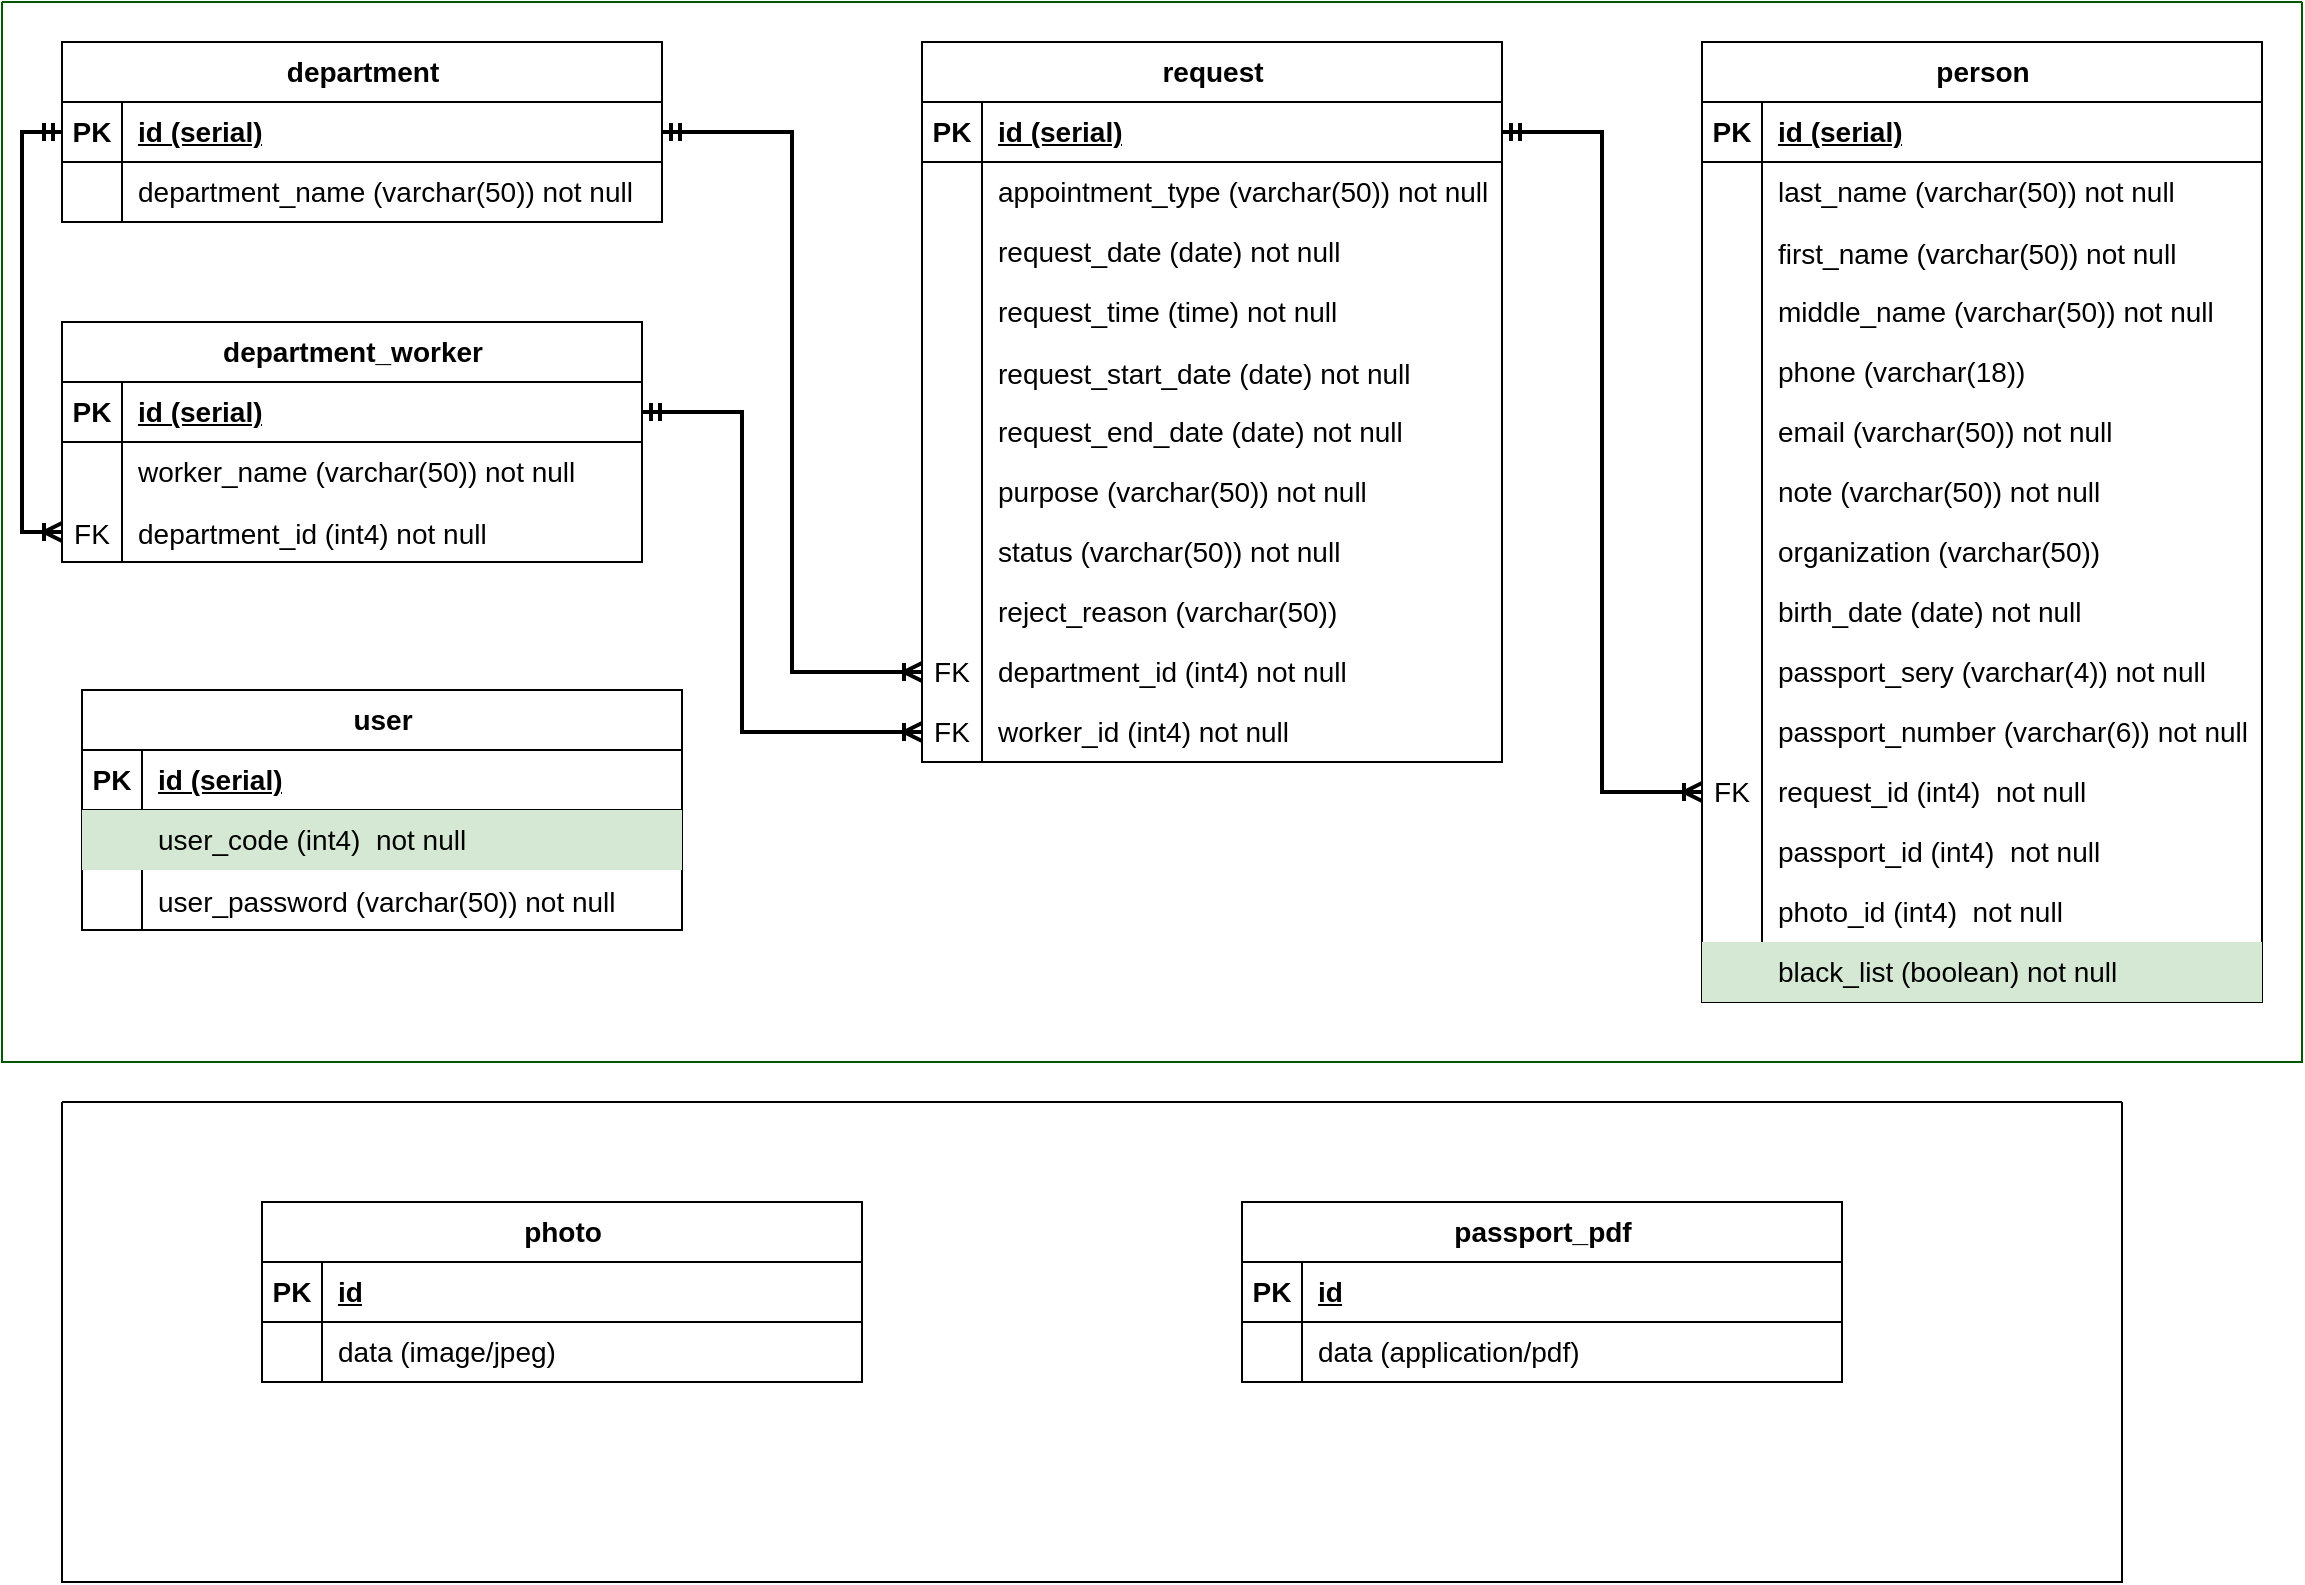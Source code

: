 <mxfile version="27.0.2">
  <diagram name="Страница — 1" id="E4Tfl_cZ5cQZEtXkLllU">
    <mxGraphModel dx="3750" dy="763" grid="1" gridSize="10" guides="1" tooltips="1" connect="1" arrows="1" fold="1" page="1" pageScale="1" pageWidth="1169" pageHeight="827" math="0" shadow="0">
      <root>
        <mxCell id="0" />
        <mxCell id="1" parent="0" />
        <mxCell id="SEV8VFRl0ONZieU_gucn-11" value="department_worker" style="shape=table;startSize=30;container=1;collapsible=1;childLayout=tableLayout;fixedRows=1;rowLines=0;fontStyle=1;align=center;resizeLast=1;html=1;fontSize=14;" parent="1" vertex="1">
          <mxGeometry x="-2300" y="170" width="290" height="120" as="geometry" />
        </mxCell>
        <mxCell id="SEV8VFRl0ONZieU_gucn-12" value="" style="shape=tableRow;horizontal=0;startSize=0;swimlaneHead=0;swimlaneBody=0;fillColor=none;collapsible=0;dropTarget=0;points=[[0,0.5],[1,0.5]];portConstraint=eastwest;top=0;left=0;right=0;bottom=1;fontSize=14;" parent="SEV8VFRl0ONZieU_gucn-11" vertex="1">
          <mxGeometry y="30" width="290" height="30" as="geometry" />
        </mxCell>
        <mxCell id="SEV8VFRl0ONZieU_gucn-13" value="PK" style="shape=partialRectangle;connectable=0;fillColor=none;top=0;left=0;bottom=0;right=0;fontStyle=1;overflow=hidden;whiteSpace=wrap;html=1;fontSize=14;" parent="SEV8VFRl0ONZieU_gucn-12" vertex="1">
          <mxGeometry width="30" height="30" as="geometry">
            <mxRectangle width="30" height="30" as="alternateBounds" />
          </mxGeometry>
        </mxCell>
        <mxCell id="SEV8VFRl0ONZieU_gucn-14" value="id (serial)" style="shape=partialRectangle;connectable=0;fillColor=none;top=0;left=0;bottom=0;right=0;align=left;spacingLeft=6;fontStyle=5;overflow=hidden;whiteSpace=wrap;html=1;fontSize=14;" parent="SEV8VFRl0ONZieU_gucn-12" vertex="1">
          <mxGeometry x="30" width="260" height="30" as="geometry">
            <mxRectangle width="260" height="30" as="alternateBounds" />
          </mxGeometry>
        </mxCell>
        <mxCell id="SEV8VFRl0ONZieU_gucn-15" value="" style="shape=tableRow;horizontal=0;startSize=0;swimlaneHead=0;swimlaneBody=0;fillColor=none;collapsible=0;dropTarget=0;points=[[0,0.5],[1,0.5]];portConstraint=eastwest;top=0;left=0;right=0;bottom=0;fontSize=14;" parent="SEV8VFRl0ONZieU_gucn-11" vertex="1">
          <mxGeometry y="60" width="290" height="30" as="geometry" />
        </mxCell>
        <mxCell id="SEV8VFRl0ONZieU_gucn-16" value="" style="shape=partialRectangle;connectable=0;fillColor=none;top=0;left=0;bottom=0;right=0;editable=1;overflow=hidden;whiteSpace=wrap;html=1;fontSize=14;" parent="SEV8VFRl0ONZieU_gucn-15" vertex="1">
          <mxGeometry width="30" height="30" as="geometry">
            <mxRectangle width="30" height="30" as="alternateBounds" />
          </mxGeometry>
        </mxCell>
        <mxCell id="SEV8VFRl0ONZieU_gucn-17" value="worker_name (varchar(50)) not null" style="shape=partialRectangle;connectable=0;fillColor=none;top=0;left=0;bottom=0;right=0;align=left;spacingLeft=6;overflow=hidden;whiteSpace=wrap;html=1;fontSize=14;" parent="SEV8VFRl0ONZieU_gucn-15" vertex="1">
          <mxGeometry x="30" width="260" height="30" as="geometry">
            <mxRectangle width="260" height="30" as="alternateBounds" />
          </mxGeometry>
        </mxCell>
        <mxCell id="SEV8VFRl0ONZieU_gucn-18" value="" style="shape=tableRow;horizontal=0;startSize=0;swimlaneHead=0;swimlaneBody=0;fillColor=none;collapsible=0;dropTarget=0;points=[[0,0.5],[1,0.5]];portConstraint=eastwest;top=0;left=0;right=0;bottom=0;fontSize=14;" parent="SEV8VFRl0ONZieU_gucn-11" vertex="1">
          <mxGeometry y="90" width="290" height="30" as="geometry" />
        </mxCell>
        <mxCell id="SEV8VFRl0ONZieU_gucn-19" value="FK" style="shape=partialRectangle;connectable=0;fillColor=none;top=0;left=0;bottom=0;right=0;editable=1;overflow=hidden;fontSize=14;" parent="SEV8VFRl0ONZieU_gucn-18" vertex="1">
          <mxGeometry width="30" height="30" as="geometry">
            <mxRectangle width="30" height="30" as="alternateBounds" />
          </mxGeometry>
        </mxCell>
        <mxCell id="SEV8VFRl0ONZieU_gucn-20" value="department_id (int4) not null" style="shape=partialRectangle;connectable=0;fillColor=none;top=0;left=0;bottom=0;right=0;align=left;spacingLeft=6;overflow=hidden;fontSize=14;" parent="SEV8VFRl0ONZieU_gucn-18" vertex="1">
          <mxGeometry x="30" width="260" height="30" as="geometry">
            <mxRectangle width="260" height="30" as="alternateBounds" />
          </mxGeometry>
        </mxCell>
        <mxCell id="SEV8VFRl0ONZieU_gucn-36" value="department" style="shape=table;startSize=30;container=1;collapsible=1;childLayout=tableLayout;fixedRows=1;rowLines=0;fontStyle=1;align=center;resizeLast=1;html=1;fontSize=14;" parent="1" vertex="1">
          <mxGeometry x="-2300" y="30" width="300" height="90" as="geometry" />
        </mxCell>
        <mxCell id="SEV8VFRl0ONZieU_gucn-37" value="" style="shape=tableRow;horizontal=0;startSize=0;swimlaneHead=0;swimlaneBody=0;fillColor=none;collapsible=0;dropTarget=0;points=[[0,0.5],[1,0.5]];portConstraint=eastwest;top=0;left=0;right=0;bottom=1;fontSize=14;" parent="SEV8VFRl0ONZieU_gucn-36" vertex="1">
          <mxGeometry y="30" width="300" height="30" as="geometry" />
        </mxCell>
        <mxCell id="SEV8VFRl0ONZieU_gucn-38" value="PK" style="shape=partialRectangle;connectable=0;fillColor=none;top=0;left=0;bottom=0;right=0;fontStyle=1;overflow=hidden;whiteSpace=wrap;html=1;fontSize=14;" parent="SEV8VFRl0ONZieU_gucn-37" vertex="1">
          <mxGeometry width="30" height="30" as="geometry">
            <mxRectangle width="30" height="30" as="alternateBounds" />
          </mxGeometry>
        </mxCell>
        <mxCell id="SEV8VFRl0ONZieU_gucn-39" value="id (serial)" style="shape=partialRectangle;connectable=0;fillColor=none;top=0;left=0;bottom=0;right=0;align=left;spacingLeft=6;fontStyle=5;overflow=hidden;whiteSpace=wrap;html=1;fontSize=14;" parent="SEV8VFRl0ONZieU_gucn-37" vertex="1">
          <mxGeometry x="30" width="270" height="30" as="geometry">
            <mxRectangle width="270" height="30" as="alternateBounds" />
          </mxGeometry>
        </mxCell>
        <mxCell id="SEV8VFRl0ONZieU_gucn-40" value="" style="shape=tableRow;horizontal=0;startSize=0;swimlaneHead=0;swimlaneBody=0;fillColor=none;collapsible=0;dropTarget=0;points=[[0,0.5],[1,0.5]];portConstraint=eastwest;top=0;left=0;right=0;bottom=0;fontSize=14;" parent="SEV8VFRl0ONZieU_gucn-36" vertex="1">
          <mxGeometry y="60" width="300" height="30" as="geometry" />
        </mxCell>
        <mxCell id="SEV8VFRl0ONZieU_gucn-41" value="" style="shape=partialRectangle;connectable=0;fillColor=none;top=0;left=0;bottom=0;right=0;editable=1;overflow=hidden;whiteSpace=wrap;html=1;fontSize=14;" parent="SEV8VFRl0ONZieU_gucn-40" vertex="1">
          <mxGeometry width="30" height="30" as="geometry">
            <mxRectangle width="30" height="30" as="alternateBounds" />
          </mxGeometry>
        </mxCell>
        <mxCell id="SEV8VFRl0ONZieU_gucn-42" value="department_name (varchar(50)) not null&amp;nbsp;" style="shape=partialRectangle;connectable=0;fillColor=none;top=0;left=0;bottom=0;right=0;align=left;spacingLeft=6;overflow=hidden;whiteSpace=wrap;html=1;fontSize=14;" parent="SEV8VFRl0ONZieU_gucn-40" vertex="1">
          <mxGeometry x="30" width="270" height="30" as="geometry">
            <mxRectangle width="270" height="30" as="alternateBounds" />
          </mxGeometry>
        </mxCell>
        <mxCell id="SEV8VFRl0ONZieU_gucn-61" value="person" style="shape=table;startSize=30;container=1;collapsible=1;childLayout=tableLayout;fixedRows=1;rowLines=0;fontStyle=1;align=center;resizeLast=1;html=1;fontSize=14;" parent="1" vertex="1">
          <mxGeometry x="-1480" y="30" width="280" height="480" as="geometry" />
        </mxCell>
        <mxCell id="SEV8VFRl0ONZieU_gucn-62" value="" style="shape=tableRow;horizontal=0;startSize=0;swimlaneHead=0;swimlaneBody=0;fillColor=none;collapsible=0;dropTarget=0;points=[[0,0.5],[1,0.5]];portConstraint=eastwest;top=0;left=0;right=0;bottom=1;fontSize=14;" parent="SEV8VFRl0ONZieU_gucn-61" vertex="1">
          <mxGeometry y="30" width="280" height="30" as="geometry" />
        </mxCell>
        <mxCell id="SEV8VFRl0ONZieU_gucn-63" value="PK" style="shape=partialRectangle;connectable=0;fillColor=none;top=0;left=0;bottom=0;right=0;fontStyle=1;overflow=hidden;whiteSpace=wrap;html=1;fontSize=14;" parent="SEV8VFRl0ONZieU_gucn-62" vertex="1">
          <mxGeometry width="30" height="30" as="geometry">
            <mxRectangle width="30" height="30" as="alternateBounds" />
          </mxGeometry>
        </mxCell>
        <mxCell id="SEV8VFRl0ONZieU_gucn-64" value="id (serial)" style="shape=partialRectangle;connectable=0;fillColor=none;top=0;left=0;bottom=0;right=0;align=left;spacingLeft=6;fontStyle=5;overflow=hidden;whiteSpace=wrap;html=1;fontSize=14;" parent="SEV8VFRl0ONZieU_gucn-62" vertex="1">
          <mxGeometry x="30" width="250" height="30" as="geometry">
            <mxRectangle width="250" height="30" as="alternateBounds" />
          </mxGeometry>
        </mxCell>
        <mxCell id="SEV8VFRl0ONZieU_gucn-65" value="" style="shape=tableRow;horizontal=0;startSize=0;swimlaneHead=0;swimlaneBody=0;fillColor=none;collapsible=0;dropTarget=0;points=[[0,0.5],[1,0.5]];portConstraint=eastwest;top=0;left=0;right=0;bottom=0;fontSize=14;" parent="SEV8VFRl0ONZieU_gucn-61" vertex="1">
          <mxGeometry y="60" width="280" height="30" as="geometry" />
        </mxCell>
        <mxCell id="SEV8VFRl0ONZieU_gucn-66" value="" style="shape=partialRectangle;connectable=0;fillColor=none;top=0;left=0;bottom=0;right=0;editable=1;overflow=hidden;whiteSpace=wrap;html=1;fontSize=14;" parent="SEV8VFRl0ONZieU_gucn-65" vertex="1">
          <mxGeometry width="30" height="30" as="geometry">
            <mxRectangle width="30" height="30" as="alternateBounds" />
          </mxGeometry>
        </mxCell>
        <mxCell id="SEV8VFRl0ONZieU_gucn-67" value="last_name (varchar(50)) not null" style="shape=partialRectangle;connectable=0;fillColor=none;top=0;left=0;bottom=0;right=0;align=left;spacingLeft=6;overflow=hidden;whiteSpace=wrap;html=1;fontSize=14;" parent="SEV8VFRl0ONZieU_gucn-65" vertex="1">
          <mxGeometry x="30" width="250" height="30" as="geometry">
            <mxRectangle width="250" height="30" as="alternateBounds" />
          </mxGeometry>
        </mxCell>
        <mxCell id="SEV8VFRl0ONZieU_gucn-68" value="" style="shape=tableRow;horizontal=0;startSize=0;swimlaneHead=0;swimlaneBody=0;fillColor=none;collapsible=0;dropTarget=0;points=[[0,0.5],[1,0.5]];portConstraint=eastwest;top=0;left=0;right=0;bottom=0;fontSize=14;" parent="SEV8VFRl0ONZieU_gucn-61" vertex="1">
          <mxGeometry y="90" width="280" height="30" as="geometry" />
        </mxCell>
        <mxCell id="SEV8VFRl0ONZieU_gucn-69" value="" style="shape=partialRectangle;connectable=0;fillColor=none;top=0;left=0;bottom=0;right=0;editable=1;overflow=hidden;fontSize=14;" parent="SEV8VFRl0ONZieU_gucn-68" vertex="1">
          <mxGeometry width="30" height="30" as="geometry">
            <mxRectangle width="30" height="30" as="alternateBounds" />
          </mxGeometry>
        </mxCell>
        <mxCell id="SEV8VFRl0ONZieU_gucn-70" value="first_name (varchar(50)) not null" style="shape=partialRectangle;connectable=0;fillColor=none;top=0;left=0;bottom=0;right=0;align=left;spacingLeft=6;overflow=hidden;fontSize=14;" parent="SEV8VFRl0ONZieU_gucn-68" vertex="1">
          <mxGeometry x="30" width="250" height="30" as="geometry">
            <mxRectangle width="250" height="30" as="alternateBounds" />
          </mxGeometry>
        </mxCell>
        <mxCell id="SEV8VFRl0ONZieU_gucn-72" value="" style="shape=tableRow;horizontal=0;startSize=0;swimlaneHead=0;swimlaneBody=0;fillColor=none;collapsible=0;dropTarget=0;points=[[0,0.5],[1,0.5]];portConstraint=eastwest;top=0;left=0;right=0;bottom=0;fontSize=14;" parent="SEV8VFRl0ONZieU_gucn-61" vertex="1">
          <mxGeometry y="120" width="280" height="30" as="geometry" />
        </mxCell>
        <mxCell id="SEV8VFRl0ONZieU_gucn-73" value="" style="shape=partialRectangle;connectable=0;fillColor=none;top=0;left=0;bottom=0;right=0;fontStyle=0;overflow=hidden;whiteSpace=wrap;html=1;fontSize=14;" parent="SEV8VFRl0ONZieU_gucn-72" vertex="1">
          <mxGeometry width="30" height="30" as="geometry">
            <mxRectangle width="30" height="30" as="alternateBounds" />
          </mxGeometry>
        </mxCell>
        <mxCell id="SEV8VFRl0ONZieU_gucn-74" value="middle_name (varchar(50))&amp;nbsp;not null" style="shape=partialRectangle;connectable=0;fillColor=none;top=0;left=0;bottom=0;right=0;align=left;spacingLeft=6;fontStyle=0;overflow=hidden;whiteSpace=wrap;html=1;fontSize=14;" parent="SEV8VFRl0ONZieU_gucn-72" vertex="1">
          <mxGeometry x="30" width="250" height="30" as="geometry">
            <mxRectangle width="250" height="30" as="alternateBounds" />
          </mxGeometry>
        </mxCell>
        <mxCell id="SEV8VFRl0ONZieU_gucn-80" value="" style="shape=tableRow;horizontal=0;startSize=0;swimlaneHead=0;swimlaneBody=0;fillColor=none;collapsible=0;dropTarget=0;points=[[0,0.5],[1,0.5]];portConstraint=eastwest;top=0;left=0;right=0;bottom=0;fontSize=14;" parent="SEV8VFRl0ONZieU_gucn-61" vertex="1">
          <mxGeometry y="150" width="280" height="30" as="geometry" />
        </mxCell>
        <mxCell id="SEV8VFRl0ONZieU_gucn-81" value="" style="shape=partialRectangle;connectable=0;fillColor=none;top=0;left=0;bottom=0;right=0;fontStyle=0;overflow=hidden;whiteSpace=wrap;html=1;fontSize=14;" parent="SEV8VFRl0ONZieU_gucn-80" vertex="1">
          <mxGeometry width="30" height="30" as="geometry">
            <mxRectangle width="30" height="30" as="alternateBounds" />
          </mxGeometry>
        </mxCell>
        <mxCell id="SEV8VFRl0ONZieU_gucn-82" value="phone (varchar(18))" style="shape=partialRectangle;connectable=0;fillColor=none;top=0;left=0;bottom=0;right=0;align=left;spacingLeft=6;fontStyle=0;overflow=hidden;whiteSpace=wrap;html=1;fontSize=14;" parent="SEV8VFRl0ONZieU_gucn-80" vertex="1">
          <mxGeometry x="30" width="250" height="30" as="geometry">
            <mxRectangle width="250" height="30" as="alternateBounds" />
          </mxGeometry>
        </mxCell>
        <mxCell id="SEV8VFRl0ONZieU_gucn-84" value="" style="shape=tableRow;horizontal=0;startSize=0;swimlaneHead=0;swimlaneBody=0;fillColor=none;collapsible=0;dropTarget=0;points=[[0,0.5],[1,0.5]];portConstraint=eastwest;top=0;left=0;right=0;bottom=0;fontSize=14;" parent="SEV8VFRl0ONZieU_gucn-61" vertex="1">
          <mxGeometry y="180" width="280" height="30" as="geometry" />
        </mxCell>
        <mxCell id="SEV8VFRl0ONZieU_gucn-85" value="" style="shape=partialRectangle;connectable=0;fillColor=none;top=0;left=0;bottom=0;right=0;fontStyle=0;overflow=hidden;whiteSpace=wrap;html=1;fontSize=14;" parent="SEV8VFRl0ONZieU_gucn-84" vertex="1">
          <mxGeometry width="30" height="30" as="geometry">
            <mxRectangle width="30" height="30" as="alternateBounds" />
          </mxGeometry>
        </mxCell>
        <mxCell id="SEV8VFRl0ONZieU_gucn-86" value="email (varchar(50))&amp;nbsp;not null" style="shape=partialRectangle;connectable=0;fillColor=none;top=0;left=0;bottom=0;right=0;align=left;spacingLeft=6;fontStyle=0;overflow=hidden;whiteSpace=wrap;html=1;fontSize=14;" parent="SEV8VFRl0ONZieU_gucn-84" vertex="1">
          <mxGeometry x="30" width="250" height="30" as="geometry">
            <mxRectangle width="250" height="30" as="alternateBounds" />
          </mxGeometry>
        </mxCell>
        <mxCell id="SEV8VFRl0ONZieU_gucn-88" value="" style="shape=tableRow;horizontal=0;startSize=0;swimlaneHead=0;swimlaneBody=0;fillColor=none;collapsible=0;dropTarget=0;points=[[0,0.5],[1,0.5]];portConstraint=eastwest;top=0;left=0;right=0;bottom=0;fontSize=14;" parent="SEV8VFRl0ONZieU_gucn-61" vertex="1">
          <mxGeometry y="210" width="280" height="30" as="geometry" />
        </mxCell>
        <mxCell id="SEV8VFRl0ONZieU_gucn-89" value="" style="shape=partialRectangle;connectable=0;fillColor=none;top=0;left=0;bottom=0;right=0;fontStyle=0;overflow=hidden;whiteSpace=wrap;html=1;fontSize=14;" parent="SEV8VFRl0ONZieU_gucn-88" vertex="1">
          <mxGeometry width="30" height="30" as="geometry">
            <mxRectangle width="30" height="30" as="alternateBounds" />
          </mxGeometry>
        </mxCell>
        <mxCell id="SEV8VFRl0ONZieU_gucn-90" value="note (varchar(50))&amp;nbsp;not null" style="shape=partialRectangle;connectable=0;fillColor=none;top=0;left=0;bottom=0;right=0;align=left;spacingLeft=6;fontStyle=0;overflow=hidden;whiteSpace=wrap;html=1;fontSize=14;" parent="SEV8VFRl0ONZieU_gucn-88" vertex="1">
          <mxGeometry x="30" width="250" height="30" as="geometry">
            <mxRectangle width="250" height="30" as="alternateBounds" />
          </mxGeometry>
        </mxCell>
        <mxCell id="SEV8VFRl0ONZieU_gucn-92" value="" style="shape=tableRow;horizontal=0;startSize=0;swimlaneHead=0;swimlaneBody=0;fillColor=none;collapsible=0;dropTarget=0;points=[[0,0.5],[1,0.5]];portConstraint=eastwest;top=0;left=0;right=0;bottom=0;fontSize=14;" parent="SEV8VFRl0ONZieU_gucn-61" vertex="1">
          <mxGeometry y="240" width="280" height="30" as="geometry" />
        </mxCell>
        <mxCell id="SEV8VFRl0ONZieU_gucn-93" value="" style="shape=partialRectangle;connectable=0;fillColor=none;top=0;left=0;bottom=0;right=0;fontStyle=0;overflow=hidden;whiteSpace=wrap;html=1;fontSize=14;" parent="SEV8VFRl0ONZieU_gucn-92" vertex="1">
          <mxGeometry width="30" height="30" as="geometry">
            <mxRectangle width="30" height="30" as="alternateBounds" />
          </mxGeometry>
        </mxCell>
        <mxCell id="SEV8VFRl0ONZieU_gucn-94" value="organization (varchar(50))" style="shape=partialRectangle;connectable=0;fillColor=none;top=0;left=0;bottom=0;right=0;align=left;spacingLeft=6;fontStyle=0;overflow=hidden;whiteSpace=wrap;html=1;fontSize=14;" parent="SEV8VFRl0ONZieU_gucn-92" vertex="1">
          <mxGeometry x="30" width="250" height="30" as="geometry">
            <mxRectangle width="250" height="30" as="alternateBounds" />
          </mxGeometry>
        </mxCell>
        <mxCell id="SEV8VFRl0ONZieU_gucn-96" value="" style="shape=tableRow;horizontal=0;startSize=0;swimlaneHead=0;swimlaneBody=0;fillColor=none;collapsible=0;dropTarget=0;points=[[0,0.5],[1,0.5]];portConstraint=eastwest;top=0;left=0;right=0;bottom=0;fontSize=14;" parent="SEV8VFRl0ONZieU_gucn-61" vertex="1">
          <mxGeometry y="270" width="280" height="30" as="geometry" />
        </mxCell>
        <mxCell id="SEV8VFRl0ONZieU_gucn-97" value="" style="shape=partialRectangle;connectable=0;fillColor=none;top=0;left=0;bottom=0;right=0;fontStyle=0;overflow=hidden;whiteSpace=wrap;html=1;fontSize=14;" parent="SEV8VFRl0ONZieU_gucn-96" vertex="1">
          <mxGeometry width="30" height="30" as="geometry">
            <mxRectangle width="30" height="30" as="alternateBounds" />
          </mxGeometry>
        </mxCell>
        <mxCell id="SEV8VFRl0ONZieU_gucn-98" value="birth_date (date)&amp;nbsp;not null" style="shape=partialRectangle;connectable=0;fillColor=none;top=0;left=0;bottom=0;right=0;align=left;spacingLeft=6;fontStyle=0;overflow=hidden;whiteSpace=wrap;html=1;fontSize=14;" parent="SEV8VFRl0ONZieU_gucn-96" vertex="1">
          <mxGeometry x="30" width="250" height="30" as="geometry">
            <mxRectangle width="250" height="30" as="alternateBounds" />
          </mxGeometry>
        </mxCell>
        <mxCell id="SEV8VFRl0ONZieU_gucn-100" value="" style="shape=tableRow;horizontal=0;startSize=0;swimlaneHead=0;swimlaneBody=0;fillColor=none;collapsible=0;dropTarget=0;points=[[0,0.5],[1,0.5]];portConstraint=eastwest;top=0;left=0;right=0;bottom=0;fontSize=14;" parent="SEV8VFRl0ONZieU_gucn-61" vertex="1">
          <mxGeometry y="300" width="280" height="30" as="geometry" />
        </mxCell>
        <mxCell id="SEV8VFRl0ONZieU_gucn-101" value="" style="shape=partialRectangle;connectable=0;fillColor=none;top=0;left=0;bottom=0;right=0;fontStyle=0;overflow=hidden;whiteSpace=wrap;html=1;fontSize=14;" parent="SEV8VFRl0ONZieU_gucn-100" vertex="1">
          <mxGeometry width="30" height="30" as="geometry">
            <mxRectangle width="30" height="30" as="alternateBounds" />
          </mxGeometry>
        </mxCell>
        <mxCell id="SEV8VFRl0ONZieU_gucn-102" value="passport_sery (varchar(4))&amp;nbsp;not null" style="shape=partialRectangle;connectable=0;fillColor=none;top=0;left=0;bottom=0;right=0;align=left;spacingLeft=6;fontStyle=0;overflow=hidden;whiteSpace=wrap;html=1;fontSize=14;" parent="SEV8VFRl0ONZieU_gucn-100" vertex="1">
          <mxGeometry x="30" width="250" height="30" as="geometry">
            <mxRectangle width="250" height="30" as="alternateBounds" />
          </mxGeometry>
        </mxCell>
        <mxCell id="SEV8VFRl0ONZieU_gucn-104" value="" style="shape=tableRow;horizontal=0;startSize=0;swimlaneHead=0;swimlaneBody=0;fillColor=none;collapsible=0;dropTarget=0;points=[[0,0.5],[1,0.5]];portConstraint=eastwest;top=0;left=0;right=0;bottom=0;fontSize=14;" parent="SEV8VFRl0ONZieU_gucn-61" vertex="1">
          <mxGeometry y="330" width="280" height="30" as="geometry" />
        </mxCell>
        <mxCell id="SEV8VFRl0ONZieU_gucn-105" value="" style="shape=partialRectangle;connectable=0;fillColor=none;top=0;left=0;bottom=0;right=0;fontStyle=0;overflow=hidden;whiteSpace=wrap;html=1;fontSize=14;" parent="SEV8VFRl0ONZieU_gucn-104" vertex="1">
          <mxGeometry width="30" height="30" as="geometry">
            <mxRectangle width="30" height="30" as="alternateBounds" />
          </mxGeometry>
        </mxCell>
        <mxCell id="SEV8VFRl0ONZieU_gucn-106" value="passport_number (varchar(6)) not null" style="shape=partialRectangle;connectable=0;fillColor=none;top=0;left=0;bottom=0;right=0;align=left;spacingLeft=6;fontStyle=0;overflow=hidden;whiteSpace=wrap;html=1;fontSize=14;" parent="SEV8VFRl0ONZieU_gucn-104" vertex="1">
          <mxGeometry x="30" width="250" height="30" as="geometry">
            <mxRectangle width="250" height="30" as="alternateBounds" />
          </mxGeometry>
        </mxCell>
        <mxCell id="SEV8VFRl0ONZieU_gucn-108" value="" style="shape=tableRow;horizontal=0;startSize=0;swimlaneHead=0;swimlaneBody=0;fillColor=none;collapsible=0;dropTarget=0;points=[[0,0.5],[1,0.5]];portConstraint=eastwest;top=0;left=0;right=0;bottom=0;fontSize=14;" parent="SEV8VFRl0ONZieU_gucn-61" vertex="1">
          <mxGeometry y="360" width="280" height="30" as="geometry" />
        </mxCell>
        <mxCell id="SEV8VFRl0ONZieU_gucn-109" value="FK" style="shape=partialRectangle;connectable=0;fillColor=none;top=0;left=0;bottom=0;right=0;fontStyle=0;overflow=hidden;whiteSpace=wrap;html=1;fontSize=14;" parent="SEV8VFRl0ONZieU_gucn-108" vertex="1">
          <mxGeometry width="30" height="30" as="geometry">
            <mxRectangle width="30" height="30" as="alternateBounds" />
          </mxGeometry>
        </mxCell>
        <mxCell id="SEV8VFRl0ONZieU_gucn-110" value="request_id (int4)&amp;nbsp;&amp;nbsp;not null" style="shape=partialRectangle;connectable=0;fillColor=none;top=0;left=0;bottom=0;right=0;align=left;spacingLeft=6;fontStyle=0;overflow=hidden;whiteSpace=wrap;html=1;fontSize=14;" parent="SEV8VFRl0ONZieU_gucn-108" vertex="1">
          <mxGeometry x="30" width="250" height="30" as="geometry">
            <mxRectangle width="250" height="30" as="alternateBounds" />
          </mxGeometry>
        </mxCell>
        <mxCell id="SEV8VFRl0ONZieU_gucn-126" value="" style="shape=tableRow;horizontal=0;startSize=0;swimlaneHead=0;swimlaneBody=0;fillColor=none;collapsible=0;dropTarget=0;points=[[0,0.5],[1,0.5]];portConstraint=eastwest;top=0;left=0;right=0;bottom=0;fontSize=14;" parent="SEV8VFRl0ONZieU_gucn-61" vertex="1">
          <mxGeometry y="390" width="280" height="30" as="geometry" />
        </mxCell>
        <mxCell id="SEV8VFRl0ONZieU_gucn-127" value="" style="shape=partialRectangle;connectable=0;fillColor=none;top=0;left=0;bottom=0;right=0;fontStyle=0;overflow=hidden;whiteSpace=wrap;html=1;fontSize=14;" parent="SEV8VFRl0ONZieU_gucn-126" vertex="1">
          <mxGeometry width="30" height="30" as="geometry">
            <mxRectangle width="30" height="30" as="alternateBounds" />
          </mxGeometry>
        </mxCell>
        <mxCell id="SEV8VFRl0ONZieU_gucn-128" value="passport_id (int4)&amp;nbsp;&amp;nbsp;not null" style="shape=partialRectangle;connectable=0;fillColor=none;top=0;left=0;bottom=0;right=0;align=left;spacingLeft=6;fontStyle=0;overflow=hidden;whiteSpace=wrap;html=1;fontSize=14;" parent="SEV8VFRl0ONZieU_gucn-126" vertex="1">
          <mxGeometry x="30" width="250" height="30" as="geometry">
            <mxRectangle width="250" height="30" as="alternateBounds" />
          </mxGeometry>
        </mxCell>
        <mxCell id="SEV8VFRl0ONZieU_gucn-119" value="" style="shape=tableRow;horizontal=0;startSize=0;swimlaneHead=0;swimlaneBody=0;fillColor=none;collapsible=0;dropTarget=0;points=[[0,0.5],[1,0.5]];portConstraint=eastwest;top=0;left=0;right=0;bottom=0;fontSize=14;" parent="SEV8VFRl0ONZieU_gucn-61" vertex="1">
          <mxGeometry y="420" width="280" height="30" as="geometry" />
        </mxCell>
        <mxCell id="SEV8VFRl0ONZieU_gucn-120" value="" style="shape=partialRectangle;connectable=0;fillColor=none;top=0;left=0;bottom=0;right=0;fontStyle=0;overflow=hidden;whiteSpace=wrap;html=1;fontSize=14;" parent="SEV8VFRl0ONZieU_gucn-119" vertex="1">
          <mxGeometry width="30" height="30" as="geometry">
            <mxRectangle width="30" height="30" as="alternateBounds" />
          </mxGeometry>
        </mxCell>
        <mxCell id="SEV8VFRl0ONZieU_gucn-121" value="photo_id (int4)&amp;nbsp;&amp;nbsp;not null" style="shape=partialRectangle;connectable=0;fillColor=none;top=0;left=0;bottom=0;right=0;align=left;spacingLeft=6;fontStyle=0;overflow=hidden;whiteSpace=wrap;html=1;fontSize=14;" parent="SEV8VFRl0ONZieU_gucn-119" vertex="1">
          <mxGeometry x="30" width="250" height="30" as="geometry">
            <mxRectangle width="250" height="30" as="alternateBounds" />
          </mxGeometry>
        </mxCell>
        <mxCell id="fBSvdgk2S3WzfSz3edvx-5" value="" style="shape=tableRow;horizontal=0;startSize=0;swimlaneHead=0;swimlaneBody=0;fillColor=#d5e8d4;collapsible=0;dropTarget=0;points=[[0,0.5],[1,0.5]];portConstraint=eastwest;top=0;left=0;right=0;bottom=0;strokeColor=#82b366;" parent="SEV8VFRl0ONZieU_gucn-61" vertex="1">
          <mxGeometry y="450" width="280" height="30" as="geometry" />
        </mxCell>
        <mxCell id="fBSvdgk2S3WzfSz3edvx-6" value="" style="shape=partialRectangle;connectable=0;fillColor=none;top=0;left=0;bottom=0;right=0;fontStyle=0;overflow=hidden;whiteSpace=wrap;html=1;" parent="fBSvdgk2S3WzfSz3edvx-5" vertex="1">
          <mxGeometry width="30" height="30" as="geometry">
            <mxRectangle width="30" height="30" as="alternateBounds" />
          </mxGeometry>
        </mxCell>
        <mxCell id="fBSvdgk2S3WzfSz3edvx-7" value="&lt;font style=&quot;font-size: 14px;&quot;&gt;black_list (boolean) not null&lt;/font&gt;" style="shape=partialRectangle;connectable=0;fillColor=none;top=0;left=0;bottom=0;right=0;align=left;spacingLeft=6;fontStyle=0;overflow=hidden;whiteSpace=wrap;html=1;" parent="fBSvdgk2S3WzfSz3edvx-5" vertex="1">
          <mxGeometry x="30" width="250" height="30" as="geometry">
            <mxRectangle width="250" height="30" as="alternateBounds" />
          </mxGeometry>
        </mxCell>
        <mxCell id="SEV8VFRl0ONZieU_gucn-129" value="request" style="shape=table;startSize=30;container=1;collapsible=1;childLayout=tableLayout;fixedRows=1;rowLines=0;fontStyle=1;align=center;resizeLast=1;html=1;fontSize=14;" parent="1" vertex="1">
          <mxGeometry x="-1870" y="30" width="290" height="360" as="geometry" />
        </mxCell>
        <mxCell id="SEV8VFRl0ONZieU_gucn-130" value="" style="shape=tableRow;horizontal=0;startSize=0;swimlaneHead=0;swimlaneBody=0;fillColor=none;collapsible=0;dropTarget=0;points=[[0,0.5],[1,0.5]];portConstraint=eastwest;top=0;left=0;right=0;bottom=1;fontSize=14;" parent="SEV8VFRl0ONZieU_gucn-129" vertex="1">
          <mxGeometry y="30" width="290" height="30" as="geometry" />
        </mxCell>
        <mxCell id="SEV8VFRl0ONZieU_gucn-131" value="PK" style="shape=partialRectangle;connectable=0;fillColor=none;top=0;left=0;bottom=0;right=0;fontStyle=1;overflow=hidden;whiteSpace=wrap;html=1;fontSize=14;" parent="SEV8VFRl0ONZieU_gucn-130" vertex="1">
          <mxGeometry width="30" height="30" as="geometry">
            <mxRectangle width="30" height="30" as="alternateBounds" />
          </mxGeometry>
        </mxCell>
        <mxCell id="SEV8VFRl0ONZieU_gucn-132" value="id (serial)" style="shape=partialRectangle;connectable=0;fillColor=none;top=0;left=0;bottom=0;right=0;align=left;spacingLeft=6;fontStyle=5;overflow=hidden;whiteSpace=wrap;html=1;fontSize=14;" parent="SEV8VFRl0ONZieU_gucn-130" vertex="1">
          <mxGeometry x="30" width="260" height="30" as="geometry">
            <mxRectangle width="260" height="30" as="alternateBounds" />
          </mxGeometry>
        </mxCell>
        <mxCell id="SEV8VFRl0ONZieU_gucn-133" value="" style="shape=tableRow;horizontal=0;startSize=0;swimlaneHead=0;swimlaneBody=0;fillColor=none;collapsible=0;dropTarget=0;points=[[0,0.5],[1,0.5]];portConstraint=eastwest;top=0;left=0;right=0;bottom=0;fontSize=14;" parent="SEV8VFRl0ONZieU_gucn-129" vertex="1">
          <mxGeometry y="60" width="290" height="30" as="geometry" />
        </mxCell>
        <mxCell id="SEV8VFRl0ONZieU_gucn-134" value="" style="shape=partialRectangle;connectable=0;fillColor=none;top=0;left=0;bottom=0;right=0;editable=1;overflow=hidden;whiteSpace=wrap;html=1;fontSize=14;" parent="SEV8VFRl0ONZieU_gucn-133" vertex="1">
          <mxGeometry width="30" height="30" as="geometry">
            <mxRectangle width="30" height="30" as="alternateBounds" />
          </mxGeometry>
        </mxCell>
        <mxCell id="SEV8VFRl0ONZieU_gucn-135" value="appointment_type (varchar(50)) not null" style="shape=partialRectangle;connectable=0;fillColor=none;top=0;left=0;bottom=0;right=0;align=left;spacingLeft=6;overflow=hidden;whiteSpace=wrap;html=1;fontSize=14;" parent="SEV8VFRl0ONZieU_gucn-133" vertex="1">
          <mxGeometry x="30" width="260" height="30" as="geometry">
            <mxRectangle width="260" height="30" as="alternateBounds" />
          </mxGeometry>
        </mxCell>
        <mxCell id="SEV8VFRl0ONZieU_gucn-232" value="" style="shape=tableRow;horizontal=0;startSize=0;swimlaneHead=0;swimlaneBody=0;fillColor=none;collapsible=0;dropTarget=0;points=[[0,0.5],[1,0.5]];portConstraint=eastwest;top=0;left=0;right=0;bottom=0;fontSize=14;" parent="SEV8VFRl0ONZieU_gucn-129" vertex="1">
          <mxGeometry y="90" width="290" height="30" as="geometry" />
        </mxCell>
        <mxCell id="SEV8VFRl0ONZieU_gucn-233" value="" style="shape=partialRectangle;connectable=0;fillColor=none;top=0;left=0;bottom=0;right=0;fontStyle=0;overflow=hidden;whiteSpace=wrap;html=1;fontSize=14;" parent="SEV8VFRl0ONZieU_gucn-232" vertex="1">
          <mxGeometry width="30" height="30" as="geometry">
            <mxRectangle width="30" height="30" as="alternateBounds" />
          </mxGeometry>
        </mxCell>
        <mxCell id="SEV8VFRl0ONZieU_gucn-234" value="request_date (date) not null" style="shape=partialRectangle;connectable=0;fillColor=none;top=0;left=0;bottom=0;right=0;align=left;spacingLeft=6;fontStyle=0;overflow=hidden;whiteSpace=wrap;html=1;fontSize=14;" parent="SEV8VFRl0ONZieU_gucn-232" vertex="1">
          <mxGeometry x="30" width="260" height="30" as="geometry">
            <mxRectangle width="260" height="30" as="alternateBounds" />
          </mxGeometry>
        </mxCell>
        <mxCell id="SEV8VFRl0ONZieU_gucn-236" value="" style="shape=tableRow;horizontal=0;startSize=0;swimlaneHead=0;swimlaneBody=0;fillColor=none;collapsible=0;dropTarget=0;points=[[0,0.5],[1,0.5]];portConstraint=eastwest;top=0;left=0;right=0;bottom=0;fontSize=14;" parent="SEV8VFRl0ONZieU_gucn-129" vertex="1">
          <mxGeometry y="120" width="290" height="30" as="geometry" />
        </mxCell>
        <mxCell id="SEV8VFRl0ONZieU_gucn-237" value="" style="shape=partialRectangle;connectable=0;fillColor=none;top=0;left=0;bottom=0;right=0;fontStyle=0;overflow=hidden;whiteSpace=wrap;html=1;fontSize=14;" parent="SEV8VFRl0ONZieU_gucn-236" vertex="1">
          <mxGeometry width="30" height="30" as="geometry">
            <mxRectangle width="30" height="30" as="alternateBounds" />
          </mxGeometry>
        </mxCell>
        <mxCell id="SEV8VFRl0ONZieU_gucn-238" value="&lt;font&gt;request_time (time) not null&lt;/font&gt;" style="shape=partialRectangle;connectable=0;fillColor=none;top=0;left=0;bottom=0;right=0;align=left;spacingLeft=6;fontStyle=0;overflow=hidden;whiteSpace=wrap;html=1;fontSize=14;" parent="SEV8VFRl0ONZieU_gucn-236" vertex="1">
          <mxGeometry x="30" width="260" height="30" as="geometry">
            <mxRectangle width="260" height="30" as="alternateBounds" />
          </mxGeometry>
        </mxCell>
        <mxCell id="SEV8VFRl0ONZieU_gucn-136" value="" style="shape=tableRow;horizontal=0;startSize=0;swimlaneHead=0;swimlaneBody=0;fillColor=none;collapsible=0;dropTarget=0;points=[[0,0.5],[1,0.5]];portConstraint=eastwest;top=0;left=0;right=0;bottom=0;fontSize=14;" parent="SEV8VFRl0ONZieU_gucn-129" vertex="1">
          <mxGeometry y="150" width="290" height="30" as="geometry" />
        </mxCell>
        <mxCell id="SEV8VFRl0ONZieU_gucn-137" value="" style="shape=partialRectangle;connectable=0;fillColor=none;top=0;left=0;bottom=0;right=0;editable=1;overflow=hidden;fontSize=14;" parent="SEV8VFRl0ONZieU_gucn-136" vertex="1">
          <mxGeometry width="30" height="30" as="geometry">
            <mxRectangle width="30" height="30" as="alternateBounds" />
          </mxGeometry>
        </mxCell>
        <mxCell id="SEV8VFRl0ONZieU_gucn-138" value="request_start_date (date) not null" style="shape=partialRectangle;connectable=0;fillColor=none;top=0;left=0;bottom=0;right=0;align=left;spacingLeft=6;overflow=hidden;fontSize=14;" parent="SEV8VFRl0ONZieU_gucn-136" vertex="1">
          <mxGeometry x="30" width="260" height="30" as="geometry">
            <mxRectangle width="260" height="30" as="alternateBounds" />
          </mxGeometry>
        </mxCell>
        <mxCell id="SEV8VFRl0ONZieU_gucn-139" value="" style="shape=tableRow;horizontal=0;startSize=0;swimlaneHead=0;swimlaneBody=0;fillColor=none;collapsible=0;dropTarget=0;points=[[0,0.5],[1,0.5]];portConstraint=eastwest;top=0;left=0;right=0;bottom=0;fontSize=14;" parent="SEV8VFRl0ONZieU_gucn-129" vertex="1">
          <mxGeometry y="180" width="290" height="30" as="geometry" />
        </mxCell>
        <mxCell id="SEV8VFRl0ONZieU_gucn-140" value="" style="shape=partialRectangle;connectable=0;fillColor=none;top=0;left=0;bottom=0;right=0;fontStyle=0;overflow=hidden;whiteSpace=wrap;html=1;fontSize=14;" parent="SEV8VFRl0ONZieU_gucn-139" vertex="1">
          <mxGeometry width="30" height="30" as="geometry">
            <mxRectangle width="30" height="30" as="alternateBounds" />
          </mxGeometry>
        </mxCell>
        <mxCell id="SEV8VFRl0ONZieU_gucn-141" value="request_end_date (date)&lt;span style=&quot;text-wrap-mode: nowrap;&quot;&gt;&amp;nbsp;not null&lt;/span&gt;" style="shape=partialRectangle;connectable=0;fillColor=none;top=0;left=0;bottom=0;right=0;align=left;spacingLeft=6;fontStyle=0;overflow=hidden;whiteSpace=wrap;html=1;fontSize=14;" parent="SEV8VFRl0ONZieU_gucn-139" vertex="1">
          <mxGeometry x="30" width="260" height="30" as="geometry">
            <mxRectangle width="260" height="30" as="alternateBounds" />
          </mxGeometry>
        </mxCell>
        <mxCell id="SEV8VFRl0ONZieU_gucn-205" value="" style="shape=tableRow;horizontal=0;startSize=0;swimlaneHead=0;swimlaneBody=0;fillColor=none;collapsible=0;dropTarget=0;points=[[0,0.5],[1,0.5]];portConstraint=eastwest;top=0;left=0;right=0;bottom=0;fontSize=14;" parent="SEV8VFRl0ONZieU_gucn-129" vertex="1">
          <mxGeometry y="210" width="290" height="30" as="geometry" />
        </mxCell>
        <mxCell id="SEV8VFRl0ONZieU_gucn-206" value="" style="shape=partialRectangle;connectable=0;fillColor=none;top=0;left=0;bottom=0;right=0;fontStyle=0;overflow=hidden;whiteSpace=wrap;html=1;fontSize=14;" parent="SEV8VFRl0ONZieU_gucn-205" vertex="1">
          <mxGeometry width="30" height="30" as="geometry">
            <mxRectangle width="30" height="30" as="alternateBounds" />
          </mxGeometry>
        </mxCell>
        <mxCell id="SEV8VFRl0ONZieU_gucn-207" value="purpose (varchar(50)) not null" style="shape=partialRectangle;connectable=0;fillColor=none;top=0;left=0;bottom=0;right=0;align=left;spacingLeft=6;fontStyle=0;overflow=hidden;whiteSpace=wrap;html=1;fontSize=14;" parent="SEV8VFRl0ONZieU_gucn-205" vertex="1">
          <mxGeometry x="30" width="260" height="30" as="geometry">
            <mxRectangle width="260" height="30" as="alternateBounds" />
          </mxGeometry>
        </mxCell>
        <mxCell id="SEV8VFRl0ONZieU_gucn-142" value="" style="shape=tableRow;horizontal=0;startSize=0;swimlaneHead=0;swimlaneBody=0;fillColor=none;collapsible=0;dropTarget=0;points=[[0,0.5],[1,0.5]];portConstraint=eastwest;top=0;left=0;right=0;bottom=0;fontSize=14;" parent="SEV8VFRl0ONZieU_gucn-129" vertex="1">
          <mxGeometry y="240" width="290" height="30" as="geometry" />
        </mxCell>
        <mxCell id="SEV8VFRl0ONZieU_gucn-143" value="" style="shape=partialRectangle;connectable=0;fillColor=none;top=0;left=0;bottom=0;right=0;fontStyle=0;overflow=hidden;whiteSpace=wrap;html=1;fontSize=14;" parent="SEV8VFRl0ONZieU_gucn-142" vertex="1">
          <mxGeometry width="30" height="30" as="geometry">
            <mxRectangle width="30" height="30" as="alternateBounds" />
          </mxGeometry>
        </mxCell>
        <mxCell id="SEV8VFRl0ONZieU_gucn-144" value="status (varchar(50)) not null" style="shape=partialRectangle;connectable=0;fillColor=none;top=0;left=0;bottom=0;right=0;align=left;spacingLeft=6;fontStyle=0;overflow=hidden;whiteSpace=wrap;html=1;fontSize=14;" parent="SEV8VFRl0ONZieU_gucn-142" vertex="1">
          <mxGeometry x="30" width="260" height="30" as="geometry">
            <mxRectangle width="260" height="30" as="alternateBounds" />
          </mxGeometry>
        </mxCell>
        <mxCell id="SEV8VFRl0ONZieU_gucn-145" value="" style="shape=tableRow;horizontal=0;startSize=0;swimlaneHead=0;swimlaneBody=0;fillColor=none;collapsible=0;dropTarget=0;points=[[0,0.5],[1,0.5]];portConstraint=eastwest;top=0;left=0;right=0;bottom=0;fontSize=14;" parent="SEV8VFRl0ONZieU_gucn-129" vertex="1">
          <mxGeometry y="270" width="290" height="30" as="geometry" />
        </mxCell>
        <mxCell id="SEV8VFRl0ONZieU_gucn-146" value="" style="shape=partialRectangle;connectable=0;fillColor=none;top=0;left=0;bottom=0;right=0;fontStyle=0;overflow=hidden;whiteSpace=wrap;html=1;fontSize=14;" parent="SEV8VFRl0ONZieU_gucn-145" vertex="1">
          <mxGeometry width="30" height="30" as="geometry">
            <mxRectangle width="30" height="30" as="alternateBounds" />
          </mxGeometry>
        </mxCell>
        <mxCell id="SEV8VFRl0ONZieU_gucn-147" value="reject_reason (varchar(50))" style="shape=partialRectangle;connectable=0;fillColor=none;top=0;left=0;bottom=0;right=0;align=left;spacingLeft=6;fontStyle=0;overflow=hidden;whiteSpace=wrap;html=1;fontSize=14;" parent="SEV8VFRl0ONZieU_gucn-145" vertex="1">
          <mxGeometry x="30" width="260" height="30" as="geometry">
            <mxRectangle width="260" height="30" as="alternateBounds" />
          </mxGeometry>
        </mxCell>
        <mxCell id="SEV8VFRl0ONZieU_gucn-148" value="" style="shape=tableRow;horizontal=0;startSize=0;swimlaneHead=0;swimlaneBody=0;fillColor=none;collapsible=0;dropTarget=0;points=[[0,0.5],[1,0.5]];portConstraint=eastwest;top=0;left=0;right=0;bottom=0;fontSize=14;" parent="SEV8VFRl0ONZieU_gucn-129" vertex="1">
          <mxGeometry y="300" width="290" height="30" as="geometry" />
        </mxCell>
        <mxCell id="SEV8VFRl0ONZieU_gucn-149" value="FK" style="shape=partialRectangle;connectable=0;fillColor=none;top=0;left=0;bottom=0;right=0;fontStyle=0;overflow=hidden;whiteSpace=wrap;html=1;fontSize=14;" parent="SEV8VFRl0ONZieU_gucn-148" vertex="1">
          <mxGeometry width="30" height="30" as="geometry">
            <mxRectangle width="30" height="30" as="alternateBounds" />
          </mxGeometry>
        </mxCell>
        <mxCell id="SEV8VFRl0ONZieU_gucn-150" value="department_id (int4) not null" style="shape=partialRectangle;connectable=0;fillColor=none;top=0;left=0;bottom=0;right=0;align=left;spacingLeft=6;fontStyle=0;overflow=hidden;whiteSpace=wrap;html=1;fontSize=14;" parent="SEV8VFRl0ONZieU_gucn-148" vertex="1">
          <mxGeometry x="30" width="260" height="30" as="geometry">
            <mxRectangle width="260" height="30" as="alternateBounds" />
          </mxGeometry>
        </mxCell>
        <mxCell id="SEV8VFRl0ONZieU_gucn-151" value="" style="shape=tableRow;horizontal=0;startSize=0;swimlaneHead=0;swimlaneBody=0;fillColor=none;collapsible=0;dropTarget=0;points=[[0,0.5],[1,0.5]];portConstraint=eastwest;top=0;left=0;right=0;bottom=0;fontSize=14;" parent="SEV8VFRl0ONZieU_gucn-129" vertex="1">
          <mxGeometry y="330" width="290" height="30" as="geometry" />
        </mxCell>
        <mxCell id="SEV8VFRl0ONZieU_gucn-152" value="FK" style="shape=partialRectangle;connectable=0;fillColor=none;top=0;left=0;bottom=0;right=0;fontStyle=0;overflow=hidden;whiteSpace=wrap;html=1;fontSize=14;" parent="SEV8VFRl0ONZieU_gucn-151" vertex="1">
          <mxGeometry width="30" height="30" as="geometry">
            <mxRectangle width="30" height="30" as="alternateBounds" />
          </mxGeometry>
        </mxCell>
        <mxCell id="SEV8VFRl0ONZieU_gucn-153" value="worker_id (int4) not null" style="shape=partialRectangle;connectable=0;fillColor=none;top=0;left=0;bottom=0;right=0;align=left;spacingLeft=6;fontStyle=0;overflow=hidden;whiteSpace=wrap;html=1;fontSize=14;" parent="SEV8VFRl0ONZieU_gucn-151" vertex="1">
          <mxGeometry x="30" width="260" height="30" as="geometry">
            <mxRectangle width="260" height="30" as="alternateBounds" />
          </mxGeometry>
        </mxCell>
        <mxCell id="SEV8VFRl0ONZieU_gucn-197" style="edgeStyle=orthogonalEdgeStyle;rounded=0;orthogonalLoop=1;jettySize=auto;html=1;entryX=0;entryY=0.5;entryDx=0;entryDy=0;strokeWidth=2;endArrow=ERmandOne;startFill=0;fontSize=14;startArrow=ERoneToMany;endFill=0;exitX=0;exitY=0.5;exitDx=0;exitDy=0;" parent="1" source="SEV8VFRl0ONZieU_gucn-18" target="SEV8VFRl0ONZieU_gucn-37" edge="1">
          <mxGeometry relative="1" as="geometry">
            <mxPoint x="-2230.09" y="189" as="sourcePoint" />
            <mxPoint x="-2232.09" y="707" as="targetPoint" />
          </mxGeometry>
        </mxCell>
        <mxCell id="SEV8VFRl0ONZieU_gucn-198" style="edgeStyle=orthogonalEdgeStyle;rounded=0;orthogonalLoop=1;jettySize=auto;html=1;entryX=1;entryY=0.5;entryDx=0;entryDy=0;strokeWidth=2;endArrow=ERmandOne;startFill=0;fontSize=14;startArrow=ERoneToMany;endFill=0;exitX=0;exitY=0.5;exitDx=0;exitDy=0;" parent="1" source="SEV8VFRl0ONZieU_gucn-108" target="SEV8VFRl0ONZieU_gucn-130" edge="1">
          <mxGeometry relative="1" as="geometry">
            <mxPoint x="-1910" y="430" as="sourcePoint" />
            <mxPoint x="-1910" y="224" as="targetPoint" />
          </mxGeometry>
        </mxCell>
        <mxCell id="SEV8VFRl0ONZieU_gucn-199" style="edgeStyle=orthogonalEdgeStyle;rounded=0;orthogonalLoop=1;jettySize=auto;html=1;entryX=1;entryY=0.5;entryDx=0;entryDy=0;strokeWidth=2;endArrow=ERmandOne;startFill=0;fontSize=14;startArrow=ERoneToMany;endFill=0;exitX=0;exitY=0.5;exitDx=0;exitDy=0;" parent="1" source="SEV8VFRl0ONZieU_gucn-148" target="SEV8VFRl0ONZieU_gucn-37" edge="1">
          <mxGeometry relative="1" as="geometry">
            <mxPoint x="-2270" y="409" as="sourcePoint" />
            <mxPoint x="-2280" y="180" as="targetPoint" />
          </mxGeometry>
        </mxCell>
        <mxCell id="SEV8VFRl0ONZieU_gucn-200" style="edgeStyle=orthogonalEdgeStyle;rounded=0;orthogonalLoop=1;jettySize=auto;html=1;entryX=1;entryY=0.5;entryDx=0;entryDy=0;strokeWidth=2;endArrow=ERmandOne;startFill=0;fontSize=14;startArrow=ERoneToMany;endFill=0;exitX=0;exitY=0.5;exitDx=0;exitDy=0;" parent="1" source="SEV8VFRl0ONZieU_gucn-151" target="SEV8VFRl0ONZieU_gucn-12" edge="1">
          <mxGeometry relative="1" as="geometry">
            <mxPoint x="-1840" y="375" as="sourcePoint" />
            <mxPoint x="-2000" y="180" as="targetPoint" />
            <Array as="points">
              <mxPoint x="-1960" y="375" />
              <mxPoint x="-1960" y="215" />
            </Array>
          </mxGeometry>
        </mxCell>
        <mxCell id="SEV8VFRl0ONZieU_gucn-209" value="" style="swimlane;startSize=0;fontSize=14;fillColor=#008a00;fontColor=#ffffff;strokeColor=#005700;" parent="1" vertex="1">
          <mxGeometry x="-2330" y="10" width="1150" height="530" as="geometry" />
        </mxCell>
        <mxCell id="SEV8VFRl0ONZieU_gucn-172" value="user" style="shape=table;startSize=30;container=1;collapsible=1;childLayout=tableLayout;fixedRows=1;rowLines=0;fontStyle=1;align=center;resizeLast=1;html=1;fontSize=14;" parent="SEV8VFRl0ONZieU_gucn-209" vertex="1">
          <mxGeometry x="40" y="344" width="300" height="120" as="geometry" />
        </mxCell>
        <mxCell id="SEV8VFRl0ONZieU_gucn-173" value="" style="shape=tableRow;horizontal=0;startSize=0;swimlaneHead=0;swimlaneBody=0;fillColor=none;collapsible=0;dropTarget=0;points=[[0,0.5],[1,0.5]];portConstraint=eastwest;top=0;left=0;right=0;bottom=1;fontSize=14;" parent="SEV8VFRl0ONZieU_gucn-172" vertex="1">
          <mxGeometry y="30" width="300" height="30" as="geometry" />
        </mxCell>
        <mxCell id="SEV8VFRl0ONZieU_gucn-174" value="PK" style="shape=partialRectangle;connectable=0;fillColor=none;top=0;left=0;bottom=0;right=0;fontStyle=1;overflow=hidden;whiteSpace=wrap;html=1;fontSize=14;" parent="SEV8VFRl0ONZieU_gucn-173" vertex="1">
          <mxGeometry width="30" height="30" as="geometry">
            <mxRectangle width="30" height="30" as="alternateBounds" />
          </mxGeometry>
        </mxCell>
        <mxCell id="SEV8VFRl0ONZieU_gucn-175" value="id (serial)" style="shape=partialRectangle;connectable=0;fillColor=none;top=0;left=0;bottom=0;right=0;align=left;spacingLeft=6;fontStyle=5;overflow=hidden;whiteSpace=wrap;html=1;fontSize=14;" parent="SEV8VFRl0ONZieU_gucn-173" vertex="1">
          <mxGeometry x="30" width="270" height="30" as="geometry">
            <mxRectangle width="270" height="30" as="alternateBounds" />
          </mxGeometry>
        </mxCell>
        <mxCell id="SEV8VFRl0ONZieU_gucn-176" value="" style="shape=tableRow;horizontal=0;startSize=0;swimlaneHead=0;swimlaneBody=0;fillColor=#d5e8d4;collapsible=0;dropTarget=0;points=[[0,0.5],[1,0.5]];portConstraint=eastwest;top=0;left=0;right=0;bottom=0;fontSize=14;strokeColor=#82b366;" parent="SEV8VFRl0ONZieU_gucn-172" vertex="1">
          <mxGeometry y="60" width="300" height="30" as="geometry" />
        </mxCell>
        <mxCell id="SEV8VFRl0ONZieU_gucn-177" value="" style="shape=partialRectangle;connectable=0;fillColor=none;top=0;left=0;bottom=0;right=0;editable=1;overflow=hidden;whiteSpace=wrap;html=1;fontSize=14;" parent="SEV8VFRl0ONZieU_gucn-176" vertex="1">
          <mxGeometry width="30" height="30" as="geometry">
            <mxRectangle width="30" height="30" as="alternateBounds" />
          </mxGeometry>
        </mxCell>
        <mxCell id="SEV8VFRl0ONZieU_gucn-178" value="user_code (int4)&amp;nbsp;&amp;nbsp;not null" style="shape=partialRectangle;connectable=0;fillColor=none;top=0;left=0;bottom=0;right=0;align=left;spacingLeft=6;overflow=hidden;whiteSpace=wrap;html=1;fontSize=14;" parent="SEV8VFRl0ONZieU_gucn-176" vertex="1">
          <mxGeometry x="30" width="270" height="30" as="geometry">
            <mxRectangle width="270" height="30" as="alternateBounds" />
          </mxGeometry>
        </mxCell>
        <mxCell id="SEV8VFRl0ONZieU_gucn-179" value="" style="shape=tableRow;horizontal=0;startSize=0;swimlaneHead=0;swimlaneBody=0;fillColor=none;collapsible=0;dropTarget=0;points=[[0,0.5],[1,0.5]];portConstraint=eastwest;top=0;left=0;right=0;bottom=0;fontSize=14;" parent="SEV8VFRl0ONZieU_gucn-172" vertex="1">
          <mxGeometry y="90" width="300" height="30" as="geometry" />
        </mxCell>
        <mxCell id="SEV8VFRl0ONZieU_gucn-180" value="" style="shape=partialRectangle;connectable=0;fillColor=none;top=0;left=0;bottom=0;right=0;editable=1;overflow=hidden;fontSize=14;" parent="SEV8VFRl0ONZieU_gucn-179" vertex="1">
          <mxGeometry width="30" height="30" as="geometry">
            <mxRectangle width="30" height="30" as="alternateBounds" />
          </mxGeometry>
        </mxCell>
        <mxCell id="SEV8VFRl0ONZieU_gucn-181" value="user_password (varchar(50)) not null" style="shape=partialRectangle;connectable=0;fillColor=none;top=0;left=0;bottom=0;right=0;align=left;spacingLeft=6;overflow=hidden;fontSize=14;" parent="SEV8VFRl0ONZieU_gucn-179" vertex="1">
          <mxGeometry x="30" width="270" height="30" as="geometry">
            <mxRectangle width="270" height="30" as="alternateBounds" />
          </mxGeometry>
        </mxCell>
        <mxCell id="SEV8VFRl0ONZieU_gucn-210" value="" style="swimlane;startSize=0;fontSize=14;" parent="1" vertex="1">
          <mxGeometry x="-2300" y="560" width="1030" height="240" as="geometry" />
        </mxCell>
        <mxCell id="SEV8VFRl0ONZieU_gucn-211" value="photo" style="shape=table;startSize=30;container=1;collapsible=1;childLayout=tableLayout;fixedRows=1;rowLines=0;fontStyle=1;align=center;resizeLast=1;html=1;fontSize=14;" parent="SEV8VFRl0ONZieU_gucn-210" vertex="1">
          <mxGeometry x="100" y="50" width="300" height="90" as="geometry" />
        </mxCell>
        <mxCell id="SEV8VFRl0ONZieU_gucn-212" value="" style="shape=tableRow;horizontal=0;startSize=0;swimlaneHead=0;swimlaneBody=0;fillColor=none;collapsible=0;dropTarget=0;points=[[0,0.5],[1,0.5]];portConstraint=eastwest;top=0;left=0;right=0;bottom=1;fontSize=14;" parent="SEV8VFRl0ONZieU_gucn-211" vertex="1">
          <mxGeometry y="30" width="300" height="30" as="geometry" />
        </mxCell>
        <mxCell id="SEV8VFRl0ONZieU_gucn-213" value="PK" style="shape=partialRectangle;connectable=0;fillColor=none;top=0;left=0;bottom=0;right=0;fontStyle=1;overflow=hidden;whiteSpace=wrap;html=1;fontSize=14;" parent="SEV8VFRl0ONZieU_gucn-212" vertex="1">
          <mxGeometry width="30" height="30" as="geometry">
            <mxRectangle width="30" height="30" as="alternateBounds" />
          </mxGeometry>
        </mxCell>
        <mxCell id="SEV8VFRl0ONZieU_gucn-214" value="id" style="shape=partialRectangle;connectable=0;fillColor=none;top=0;left=0;bottom=0;right=0;align=left;spacingLeft=6;fontStyle=5;overflow=hidden;whiteSpace=wrap;html=1;fontSize=14;" parent="SEV8VFRl0ONZieU_gucn-212" vertex="1">
          <mxGeometry x="30" width="270" height="30" as="geometry">
            <mxRectangle width="270" height="30" as="alternateBounds" />
          </mxGeometry>
        </mxCell>
        <mxCell id="SEV8VFRl0ONZieU_gucn-215" value="" style="shape=tableRow;horizontal=0;startSize=0;swimlaneHead=0;swimlaneBody=0;fillColor=none;collapsible=0;dropTarget=0;points=[[0,0.5],[1,0.5]];portConstraint=eastwest;top=0;left=0;right=0;bottom=0;fontSize=14;" parent="SEV8VFRl0ONZieU_gucn-211" vertex="1">
          <mxGeometry y="60" width="300" height="30" as="geometry" />
        </mxCell>
        <mxCell id="SEV8VFRl0ONZieU_gucn-216" value="" style="shape=partialRectangle;connectable=0;fillColor=none;top=0;left=0;bottom=0;right=0;editable=1;overflow=hidden;whiteSpace=wrap;html=1;fontSize=14;" parent="SEV8VFRl0ONZieU_gucn-215" vertex="1">
          <mxGeometry width="30" height="30" as="geometry">
            <mxRectangle width="30" height="30" as="alternateBounds" />
          </mxGeometry>
        </mxCell>
        <mxCell id="SEV8VFRl0ONZieU_gucn-217" value="data (image/jpeg)" style="shape=partialRectangle;connectable=0;fillColor=none;top=0;left=0;bottom=0;right=0;align=left;spacingLeft=6;overflow=hidden;whiteSpace=wrap;html=1;fontSize=14;" parent="SEV8VFRl0ONZieU_gucn-215" vertex="1">
          <mxGeometry x="30" width="270" height="30" as="geometry">
            <mxRectangle width="270" height="30" as="alternateBounds" />
          </mxGeometry>
        </mxCell>
        <mxCell id="SEV8VFRl0ONZieU_gucn-221" value="passport_pdf" style="shape=table;startSize=30;container=1;collapsible=1;childLayout=tableLayout;fixedRows=1;rowLines=0;fontStyle=1;align=center;resizeLast=1;html=1;fontSize=14;" parent="SEV8VFRl0ONZieU_gucn-210" vertex="1">
          <mxGeometry x="590" y="50" width="300" height="90" as="geometry" />
        </mxCell>
        <mxCell id="SEV8VFRl0ONZieU_gucn-222" value="" style="shape=tableRow;horizontal=0;startSize=0;swimlaneHead=0;swimlaneBody=0;fillColor=none;collapsible=0;dropTarget=0;points=[[0,0.5],[1,0.5]];portConstraint=eastwest;top=0;left=0;right=0;bottom=1;fontSize=14;" parent="SEV8VFRl0ONZieU_gucn-221" vertex="1">
          <mxGeometry y="30" width="300" height="30" as="geometry" />
        </mxCell>
        <mxCell id="SEV8VFRl0ONZieU_gucn-223" value="PK" style="shape=partialRectangle;connectable=0;fillColor=none;top=0;left=0;bottom=0;right=0;fontStyle=1;overflow=hidden;whiteSpace=wrap;html=1;fontSize=14;" parent="SEV8VFRl0ONZieU_gucn-222" vertex="1">
          <mxGeometry width="30" height="30" as="geometry">
            <mxRectangle width="30" height="30" as="alternateBounds" />
          </mxGeometry>
        </mxCell>
        <mxCell id="SEV8VFRl0ONZieU_gucn-224" value="id" style="shape=partialRectangle;connectable=0;fillColor=none;top=0;left=0;bottom=0;right=0;align=left;spacingLeft=6;fontStyle=5;overflow=hidden;whiteSpace=wrap;html=1;fontSize=14;" parent="SEV8VFRl0ONZieU_gucn-222" vertex="1">
          <mxGeometry x="30" width="270" height="30" as="geometry">
            <mxRectangle width="270" height="30" as="alternateBounds" />
          </mxGeometry>
        </mxCell>
        <mxCell id="SEV8VFRl0ONZieU_gucn-225" value="" style="shape=tableRow;horizontal=0;startSize=0;swimlaneHead=0;swimlaneBody=0;fillColor=none;collapsible=0;dropTarget=0;points=[[0,0.5],[1,0.5]];portConstraint=eastwest;top=0;left=0;right=0;bottom=0;fontSize=14;" parent="SEV8VFRl0ONZieU_gucn-221" vertex="1">
          <mxGeometry y="60" width="300" height="30" as="geometry" />
        </mxCell>
        <mxCell id="SEV8VFRl0ONZieU_gucn-226" value="" style="shape=partialRectangle;connectable=0;fillColor=none;top=0;left=0;bottom=0;right=0;editable=1;overflow=hidden;whiteSpace=wrap;html=1;fontSize=14;" parent="SEV8VFRl0ONZieU_gucn-225" vertex="1">
          <mxGeometry width="30" height="30" as="geometry">
            <mxRectangle width="30" height="30" as="alternateBounds" />
          </mxGeometry>
        </mxCell>
        <mxCell id="SEV8VFRl0ONZieU_gucn-227" value="data (application/pdf)" style="shape=partialRectangle;connectable=0;fillColor=none;top=0;left=0;bottom=0;right=0;align=left;spacingLeft=6;overflow=hidden;whiteSpace=wrap;html=1;fontSize=14;" parent="SEV8VFRl0ONZieU_gucn-225" vertex="1">
          <mxGeometry x="30" width="270" height="30" as="geometry">
            <mxRectangle width="270" height="30" as="alternateBounds" />
          </mxGeometry>
        </mxCell>
      </root>
    </mxGraphModel>
  </diagram>
</mxfile>
